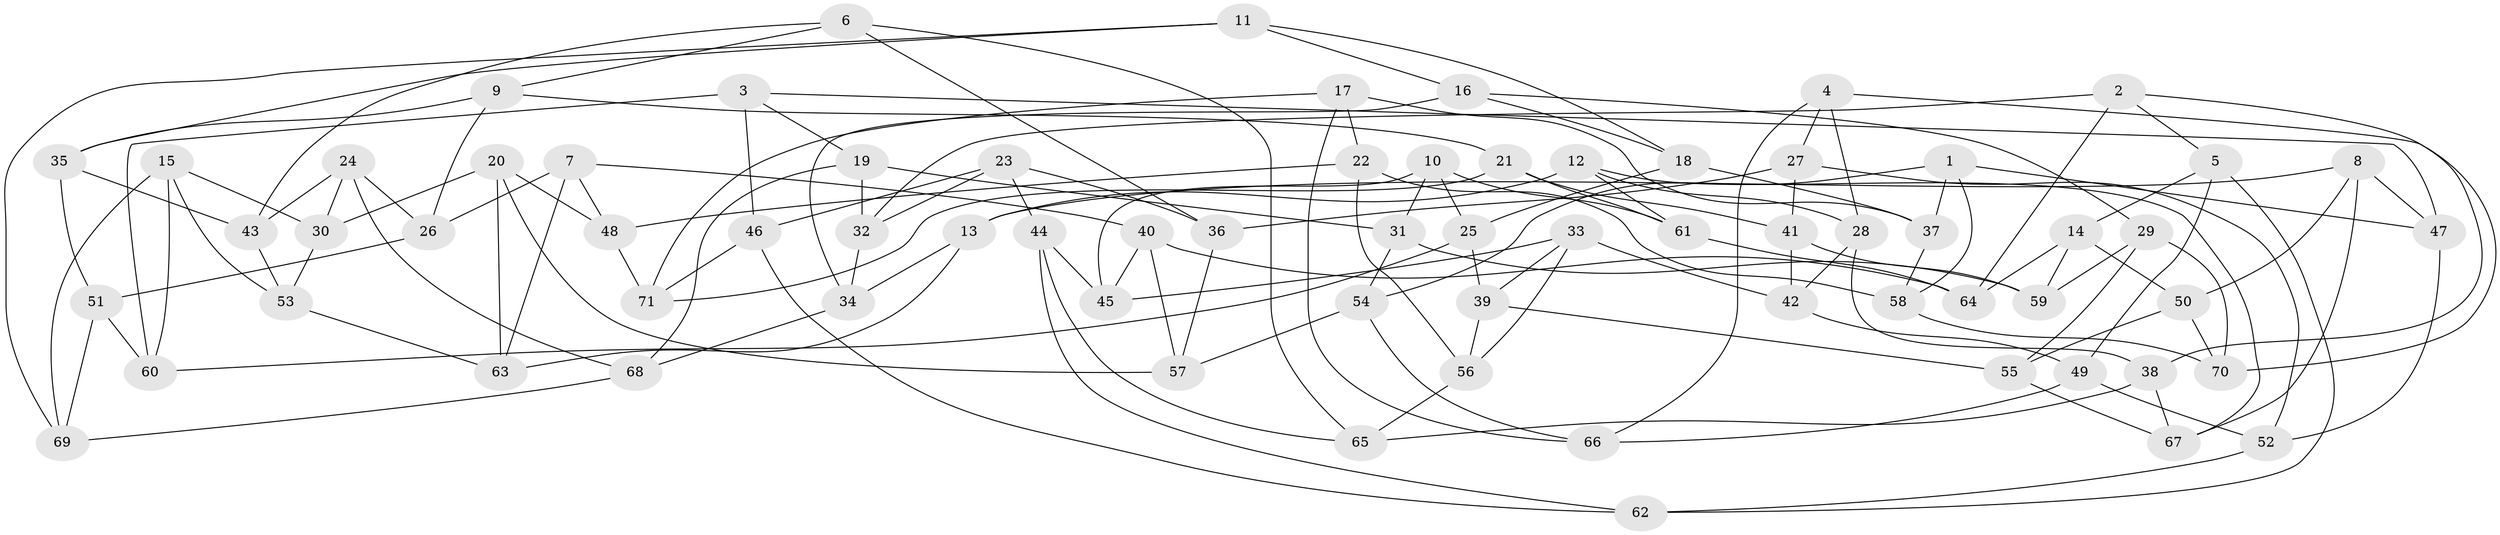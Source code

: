 // coarse degree distribution, {6: 0.45, 5: 0.325, 4: 0.2, 3: 0.025}
// Generated by graph-tools (version 1.1) at 2025/42/03/06/25 10:42:23]
// undirected, 71 vertices, 142 edges
graph export_dot {
graph [start="1"]
  node [color=gray90,style=filled];
  1;
  2;
  3;
  4;
  5;
  6;
  7;
  8;
  9;
  10;
  11;
  12;
  13;
  14;
  15;
  16;
  17;
  18;
  19;
  20;
  21;
  22;
  23;
  24;
  25;
  26;
  27;
  28;
  29;
  30;
  31;
  32;
  33;
  34;
  35;
  36;
  37;
  38;
  39;
  40;
  41;
  42;
  43;
  44;
  45;
  46;
  47;
  48;
  49;
  50;
  51;
  52;
  53;
  54;
  55;
  56;
  57;
  58;
  59;
  60;
  61;
  62;
  63;
  64;
  65;
  66;
  67;
  68;
  69;
  70;
  71;
  1 -- 54;
  1 -- 58;
  1 -- 47;
  1 -- 37;
  2 -- 38;
  2 -- 5;
  2 -- 32;
  2 -- 64;
  3 -- 46;
  3 -- 60;
  3 -- 19;
  3 -- 47;
  4 -- 70;
  4 -- 66;
  4 -- 27;
  4 -- 28;
  5 -- 62;
  5 -- 49;
  5 -- 14;
  6 -- 36;
  6 -- 9;
  6 -- 65;
  6 -- 43;
  7 -- 63;
  7 -- 40;
  7 -- 48;
  7 -- 26;
  8 -- 47;
  8 -- 13;
  8 -- 67;
  8 -- 50;
  9 -- 35;
  9 -- 21;
  9 -- 26;
  10 -- 61;
  10 -- 25;
  10 -- 31;
  10 -- 45;
  11 -- 69;
  11 -- 16;
  11 -- 18;
  11 -- 35;
  12 -- 61;
  12 -- 67;
  12 -- 28;
  12 -- 13;
  13 -- 63;
  13 -- 34;
  14 -- 50;
  14 -- 64;
  14 -- 59;
  15 -- 30;
  15 -- 69;
  15 -- 53;
  15 -- 60;
  16 -- 18;
  16 -- 34;
  16 -- 29;
  17 -- 22;
  17 -- 71;
  17 -- 37;
  17 -- 66;
  18 -- 37;
  18 -- 25;
  19 -- 32;
  19 -- 68;
  19 -- 31;
  20 -- 48;
  20 -- 57;
  20 -- 63;
  20 -- 30;
  21 -- 41;
  21 -- 61;
  21 -- 71;
  22 -- 48;
  22 -- 58;
  22 -- 56;
  23 -- 32;
  23 -- 46;
  23 -- 44;
  23 -- 36;
  24 -- 43;
  24 -- 30;
  24 -- 68;
  24 -- 26;
  25 -- 39;
  25 -- 60;
  26 -- 51;
  27 -- 36;
  27 -- 52;
  27 -- 41;
  28 -- 38;
  28 -- 42;
  29 -- 70;
  29 -- 55;
  29 -- 59;
  30 -- 53;
  31 -- 59;
  31 -- 54;
  32 -- 34;
  33 -- 42;
  33 -- 56;
  33 -- 45;
  33 -- 39;
  34 -- 68;
  35 -- 51;
  35 -- 43;
  36 -- 57;
  37 -- 58;
  38 -- 67;
  38 -- 65;
  39 -- 55;
  39 -- 56;
  40 -- 64;
  40 -- 45;
  40 -- 57;
  41 -- 42;
  41 -- 59;
  42 -- 49;
  43 -- 53;
  44 -- 65;
  44 -- 62;
  44 -- 45;
  46 -- 71;
  46 -- 62;
  47 -- 52;
  48 -- 71;
  49 -- 52;
  49 -- 66;
  50 -- 55;
  50 -- 70;
  51 -- 60;
  51 -- 69;
  52 -- 62;
  53 -- 63;
  54 -- 57;
  54 -- 66;
  55 -- 67;
  56 -- 65;
  58 -- 70;
  61 -- 64;
  68 -- 69;
}
